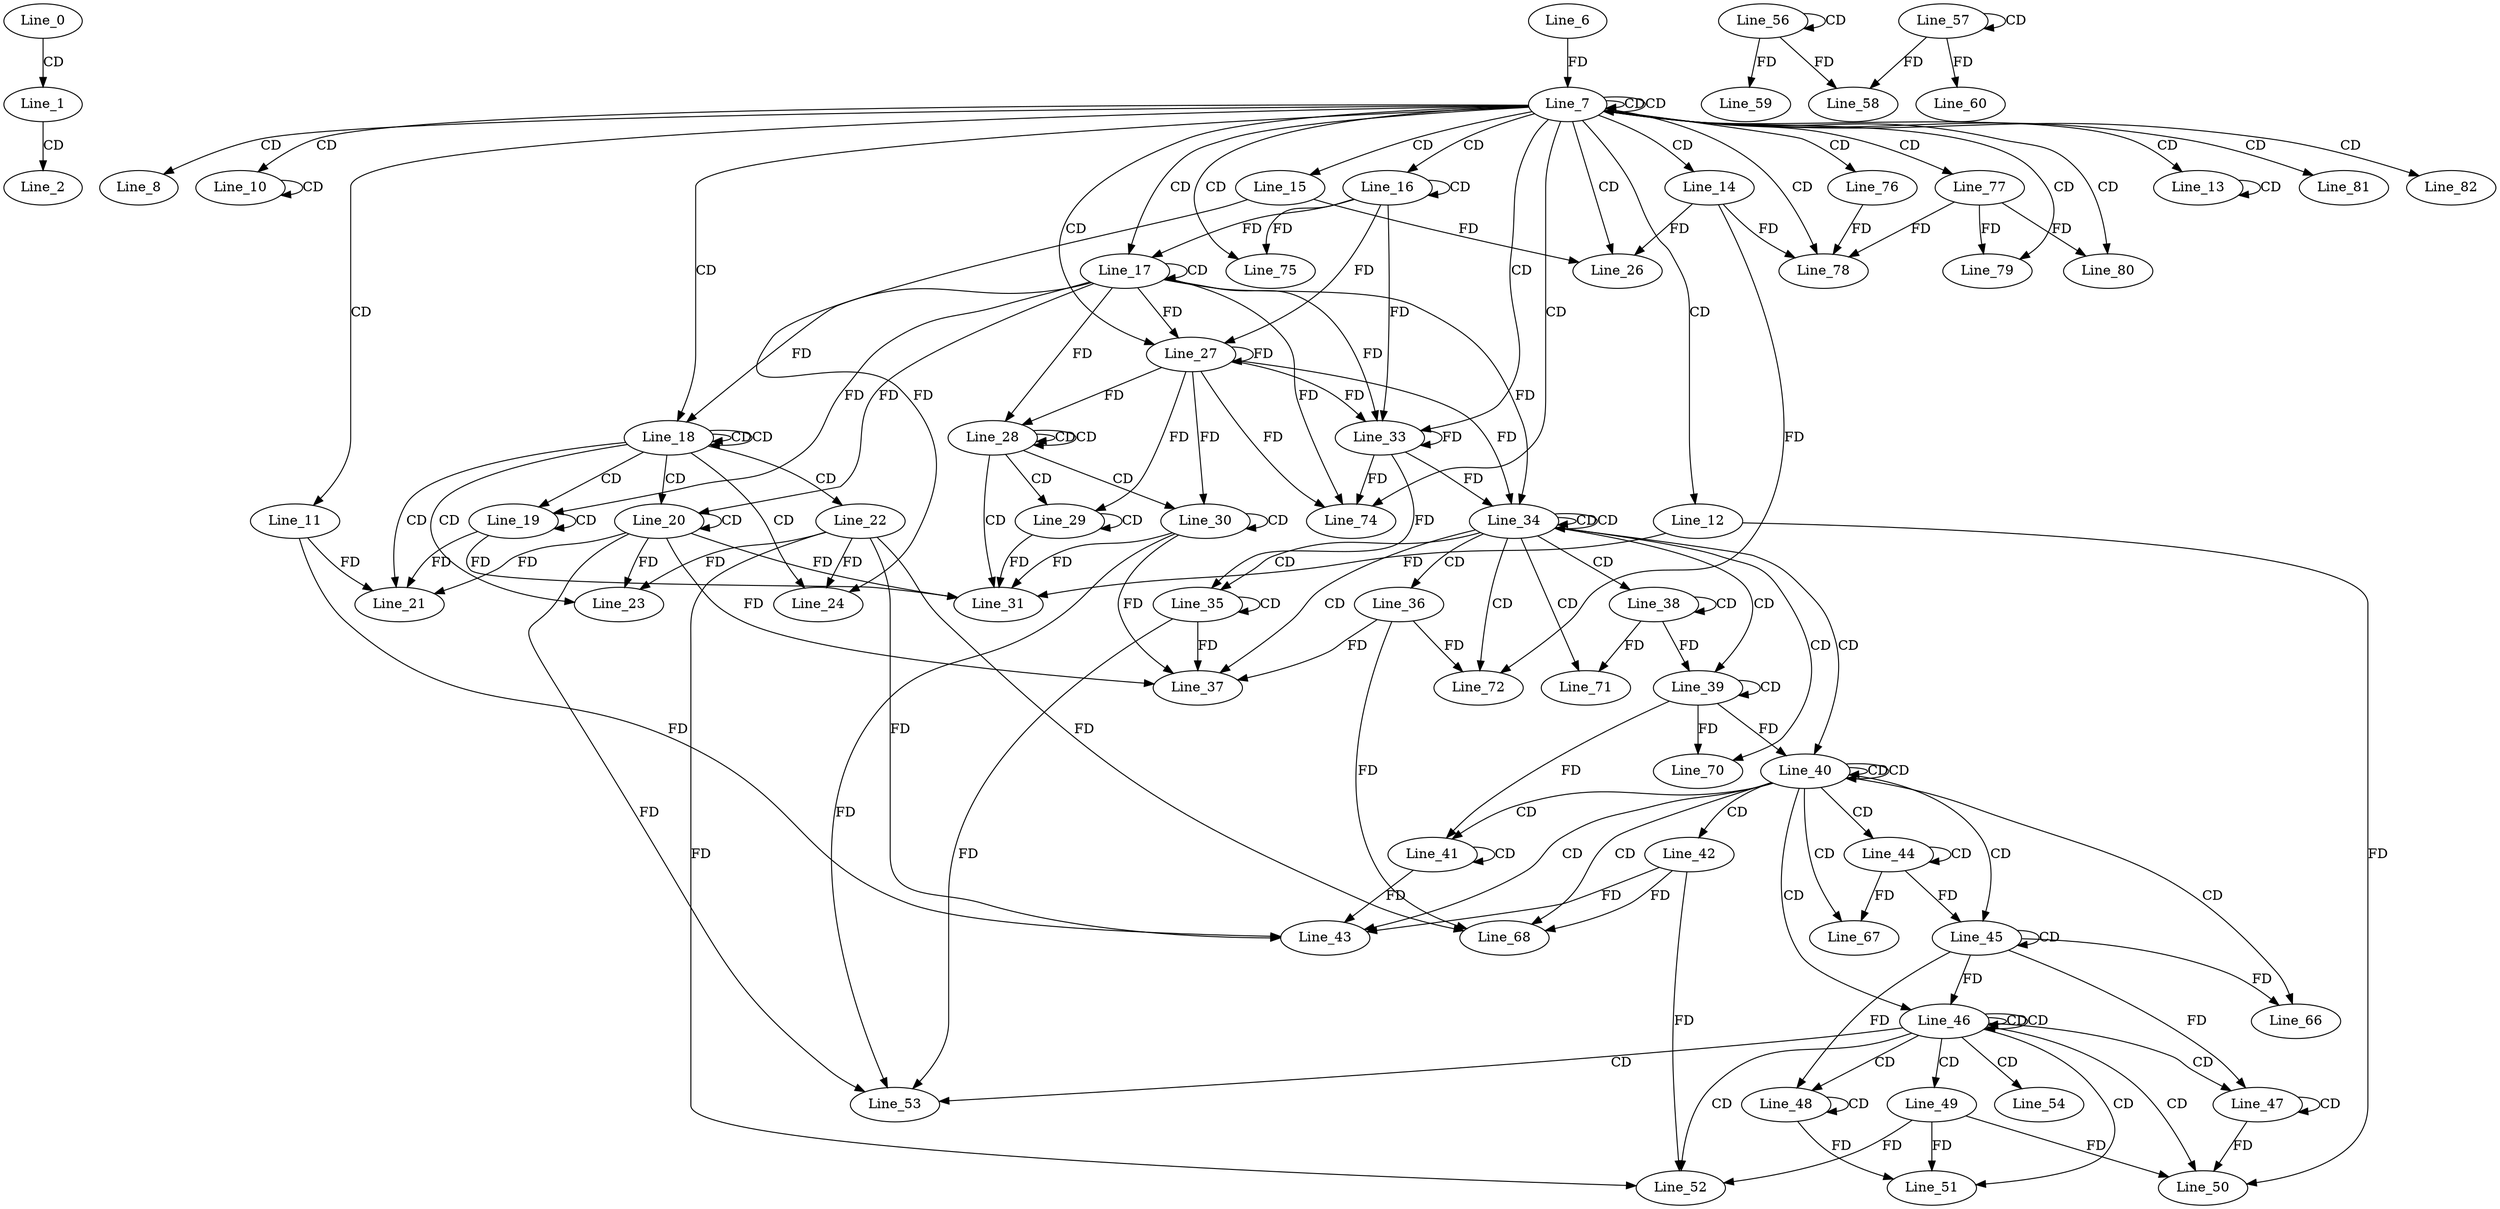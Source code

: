 digraph G {
  Line_0;
  Line_1;
  Line_2;
  Line_7;
  Line_7;
  Line_7;
  Line_6;
  Line_8;
  Line_10;
  Line_10;
  Line_11;
  Line_12;
  Line_13;
  Line_13;
  Line_14;
  Line_15;
  Line_16;
  Line_16;
  Line_17;
  Line_17;
  Line_18;
  Line_18;
  Line_19;
  Line_19;
  Line_20;
  Line_20;
  Line_21;
  Line_22;
  Line_23;
  Line_24;
  Line_26;
  Line_27;
  Line_27;
  Line_28;
  Line_28;
  Line_29;
  Line_29;
  Line_30;
  Line_30;
  Line_31;
  Line_33;
  Line_33;
  Line_34;
  Line_34;
  Line_35;
  Line_35;
  Line_36;
  Line_37;
  Line_38;
  Line_38;
  Line_39;
  Line_39;
  Line_40;
  Line_40;
  Line_41;
  Line_41;
  Line_42;
  Line_43;
  Line_43;
  Line_44;
  Line_44;
  Line_45;
  Line_45;
  Line_46;
  Line_46;
  Line_47;
  Line_47;
  Line_48;
  Line_48;
  Line_49;
  Line_50;
  Line_50;
  Line_51;
  Line_52;
  Line_53;
  Line_53;
  Line_54;
  Line_56;
  Line_56;
  Line_57;
  Line_57;
  Line_58;
  Line_58;
  Line_59;
  Line_60;
  Line_66;
  Line_67;
  Line_68;
  Line_70;
  Line_71;
  Line_72;
  Line_74;
  Line_75;
  Line_76;
  Line_77;
  Line_78;
  Line_79;
  Line_80;
  Line_81;
  Line_82;
  Line_0 -> Line_1 [ label="CD" ];
  Line_1 -> Line_2 [ label="CD" ];
  Line_7 -> Line_7 [ label="CD" ];
  Line_7 -> Line_7 [ label="CD" ];
  Line_6 -> Line_7 [ label="FD" ];
  Line_7 -> Line_8 [ label="CD" ];
  Line_7 -> Line_10 [ label="CD" ];
  Line_10 -> Line_10 [ label="CD" ];
  Line_7 -> Line_11 [ label="CD" ];
  Line_7 -> Line_12 [ label="CD" ];
  Line_7 -> Line_13 [ label="CD" ];
  Line_13 -> Line_13 [ label="CD" ];
  Line_7 -> Line_14 [ label="CD" ];
  Line_7 -> Line_15 [ label="CD" ];
  Line_7 -> Line_16 [ label="CD" ];
  Line_16 -> Line_16 [ label="CD" ];
  Line_7 -> Line_17 [ label="CD" ];
  Line_17 -> Line_17 [ label="CD" ];
  Line_16 -> Line_17 [ label="FD" ];
  Line_7 -> Line_18 [ label="CD" ];
  Line_18 -> Line_18 [ label="CD" ];
  Line_18 -> Line_18 [ label="CD" ];
  Line_17 -> Line_18 [ label="FD" ];
  Line_18 -> Line_19 [ label="CD" ];
  Line_19 -> Line_19 [ label="CD" ];
  Line_17 -> Line_19 [ label="FD" ];
  Line_18 -> Line_20 [ label="CD" ];
  Line_20 -> Line_20 [ label="CD" ];
  Line_17 -> Line_20 [ label="FD" ];
  Line_18 -> Line_21 [ label="CD" ];
  Line_11 -> Line_21 [ label="FD" ];
  Line_19 -> Line_21 [ label="FD" ];
  Line_20 -> Line_21 [ label="FD" ];
  Line_18 -> Line_22 [ label="CD" ];
  Line_18 -> Line_23 [ label="CD" ];
  Line_22 -> Line_23 [ label="FD" ];
  Line_20 -> Line_23 [ label="FD" ];
  Line_18 -> Line_24 [ label="CD" ];
  Line_15 -> Line_24 [ label="FD" ];
  Line_22 -> Line_24 [ label="FD" ];
  Line_7 -> Line_26 [ label="CD" ];
  Line_14 -> Line_26 [ label="FD" ];
  Line_15 -> Line_26 [ label="FD" ];
  Line_7 -> Line_27 [ label="CD" ];
  Line_17 -> Line_27 [ label="FD" ];
  Line_27 -> Line_27 [ label="FD" ];
  Line_16 -> Line_27 [ label="FD" ];
  Line_28 -> Line_28 [ label="CD" ];
  Line_28 -> Line_28 [ label="CD" ];
  Line_17 -> Line_28 [ label="FD" ];
  Line_27 -> Line_28 [ label="FD" ];
  Line_28 -> Line_29 [ label="CD" ];
  Line_29 -> Line_29 [ label="CD" ];
  Line_27 -> Line_29 [ label="FD" ];
  Line_28 -> Line_30 [ label="CD" ];
  Line_30 -> Line_30 [ label="CD" ];
  Line_27 -> Line_30 [ label="FD" ];
  Line_28 -> Line_31 [ label="CD" ];
  Line_12 -> Line_31 [ label="FD" ];
  Line_29 -> Line_31 [ label="FD" ];
  Line_19 -> Line_31 [ label="FD" ];
  Line_30 -> Line_31 [ label="FD" ];
  Line_20 -> Line_31 [ label="FD" ];
  Line_7 -> Line_33 [ label="CD" ];
  Line_17 -> Line_33 [ label="FD" ];
  Line_27 -> Line_33 [ label="FD" ];
  Line_33 -> Line_33 [ label="FD" ];
  Line_16 -> Line_33 [ label="FD" ];
  Line_34 -> Line_34 [ label="CD" ];
  Line_34 -> Line_34 [ label="CD" ];
  Line_17 -> Line_34 [ label="FD" ];
  Line_27 -> Line_34 [ label="FD" ];
  Line_33 -> Line_34 [ label="FD" ];
  Line_34 -> Line_35 [ label="CD" ];
  Line_35 -> Line_35 [ label="CD" ];
  Line_33 -> Line_35 [ label="FD" ];
  Line_34 -> Line_36 [ label="CD" ];
  Line_34 -> Line_37 [ label="CD" ];
  Line_36 -> Line_37 [ label="FD" ];
  Line_35 -> Line_37 [ label="FD" ];
  Line_30 -> Line_37 [ label="FD" ];
  Line_20 -> Line_37 [ label="FD" ];
  Line_34 -> Line_38 [ label="CD" ];
  Line_38 -> Line_38 [ label="CD" ];
  Line_34 -> Line_39 [ label="CD" ];
  Line_39 -> Line_39 [ label="CD" ];
  Line_38 -> Line_39 [ label="FD" ];
  Line_34 -> Line_40 [ label="CD" ];
  Line_40 -> Line_40 [ label="CD" ];
  Line_40 -> Line_40 [ label="CD" ];
  Line_39 -> Line_40 [ label="FD" ];
  Line_40 -> Line_41 [ label="CD" ];
  Line_41 -> Line_41 [ label="CD" ];
  Line_39 -> Line_41 [ label="FD" ];
  Line_40 -> Line_42 [ label="CD" ];
  Line_40 -> Line_43 [ label="CD" ];
  Line_42 -> Line_43 [ label="FD" ];
  Line_22 -> Line_43 [ label="FD" ];
  Line_11 -> Line_43 [ label="FD" ];
  Line_41 -> Line_43 [ label="FD" ];
  Line_40 -> Line_44 [ label="CD" ];
  Line_44 -> Line_44 [ label="CD" ];
  Line_40 -> Line_45 [ label="CD" ];
  Line_45 -> Line_45 [ label="CD" ];
  Line_44 -> Line_45 [ label="FD" ];
  Line_40 -> Line_46 [ label="CD" ];
  Line_46 -> Line_46 [ label="CD" ];
  Line_46 -> Line_46 [ label="CD" ];
  Line_45 -> Line_46 [ label="FD" ];
  Line_46 -> Line_47 [ label="CD" ];
  Line_47 -> Line_47 [ label="CD" ];
  Line_45 -> Line_47 [ label="FD" ];
  Line_46 -> Line_48 [ label="CD" ];
  Line_48 -> Line_48 [ label="CD" ];
  Line_45 -> Line_48 [ label="FD" ];
  Line_46 -> Line_49 [ label="CD" ];
  Line_46 -> Line_50 [ label="CD" ];
  Line_49 -> Line_50 [ label="FD" ];
  Line_12 -> Line_50 [ label="FD" ];
  Line_47 -> Line_50 [ label="FD" ];
  Line_46 -> Line_51 [ label="CD" ];
  Line_49 -> Line_51 [ label="FD" ];
  Line_48 -> Line_51 [ label="FD" ];
  Line_46 -> Line_52 [ label="CD" ];
  Line_42 -> Line_52 [ label="FD" ];
  Line_22 -> Line_52 [ label="FD" ];
  Line_49 -> Line_52 [ label="FD" ];
  Line_46 -> Line_53 [ label="CD" ];
  Line_35 -> Line_53 [ label="FD" ];
  Line_30 -> Line_53 [ label="FD" ];
  Line_20 -> Line_53 [ label="FD" ];
  Line_46 -> Line_54 [ label="CD" ];
  Line_56 -> Line_56 [ label="CD" ];
  Line_57 -> Line_57 [ label="CD" ];
  Line_57 -> Line_58 [ label="FD" ];
  Line_56 -> Line_58 [ label="FD" ];
  Line_56 -> Line_59 [ label="FD" ];
  Line_57 -> Line_60 [ label="FD" ];
  Line_40 -> Line_66 [ label="CD" ];
  Line_45 -> Line_66 [ label="FD" ];
  Line_40 -> Line_67 [ label="CD" ];
  Line_44 -> Line_67 [ label="FD" ];
  Line_40 -> Line_68 [ label="CD" ];
  Line_36 -> Line_68 [ label="FD" ];
  Line_42 -> Line_68 [ label="FD" ];
  Line_22 -> Line_68 [ label="FD" ];
  Line_34 -> Line_70 [ label="CD" ];
  Line_39 -> Line_70 [ label="FD" ];
  Line_34 -> Line_71 [ label="CD" ];
  Line_38 -> Line_71 [ label="FD" ];
  Line_34 -> Line_72 [ label="CD" ];
  Line_14 -> Line_72 [ label="FD" ];
  Line_36 -> Line_72 [ label="FD" ];
  Line_7 -> Line_74 [ label="CD" ];
  Line_17 -> Line_74 [ label="FD" ];
  Line_27 -> Line_74 [ label="FD" ];
  Line_33 -> Line_74 [ label="FD" ];
  Line_7 -> Line_75 [ label="CD" ];
  Line_16 -> Line_75 [ label="FD" ];
  Line_7 -> Line_76 [ label="CD" ];
  Line_7 -> Line_77 [ label="CD" ];
  Line_7 -> Line_78 [ label="CD" ];
  Line_76 -> Line_78 [ label="FD" ];
  Line_14 -> Line_78 [ label="FD" ];
  Line_77 -> Line_78 [ label="FD" ];
  Line_7 -> Line_79 [ label="CD" ];
  Line_77 -> Line_79 [ label="FD" ];
  Line_7 -> Line_80 [ label="CD" ];
  Line_77 -> Line_80 [ label="FD" ];
  Line_7 -> Line_81 [ label="CD" ];
  Line_7 -> Line_82 [ label="CD" ];
}
